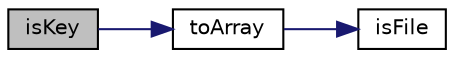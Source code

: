 digraph "isKey"
{
  edge [fontname="Helvetica",fontsize="10",labelfontname="Helvetica",labelfontsize="10"];
  node [fontname="Helvetica",fontsize="10",shape=record];
  rankdir="LR";
  Node31 [label="isKey",height=0.2,width=0.4,color="black", fillcolor="grey75", style="filled", fontcolor="black"];
  Node31 -> Node32 [color="midnightblue",fontsize="10",style="solid",fontname="Helvetica"];
  Node32 [label="toArray",height=0.2,width=0.4,color="black", fillcolor="white", style="filled",URL="$class_zest_1_1_cache_1_1_zest_cache_1_1_zest_cache.html#a1908e580493f970d18a429b5ec0e789f"];
  Node32 -> Node33 [color="midnightblue",fontsize="10",style="solid",fontname="Helvetica"];
  Node33 [label="isFile",height=0.2,width=0.4,color="black", fillcolor="white", style="filled",URL="$class_zest_1_1_cache_1_1_zest_cache_1_1_zest_cache.html#acf964fa7d3e69b8c361f2edf5d6790eb"];
}
